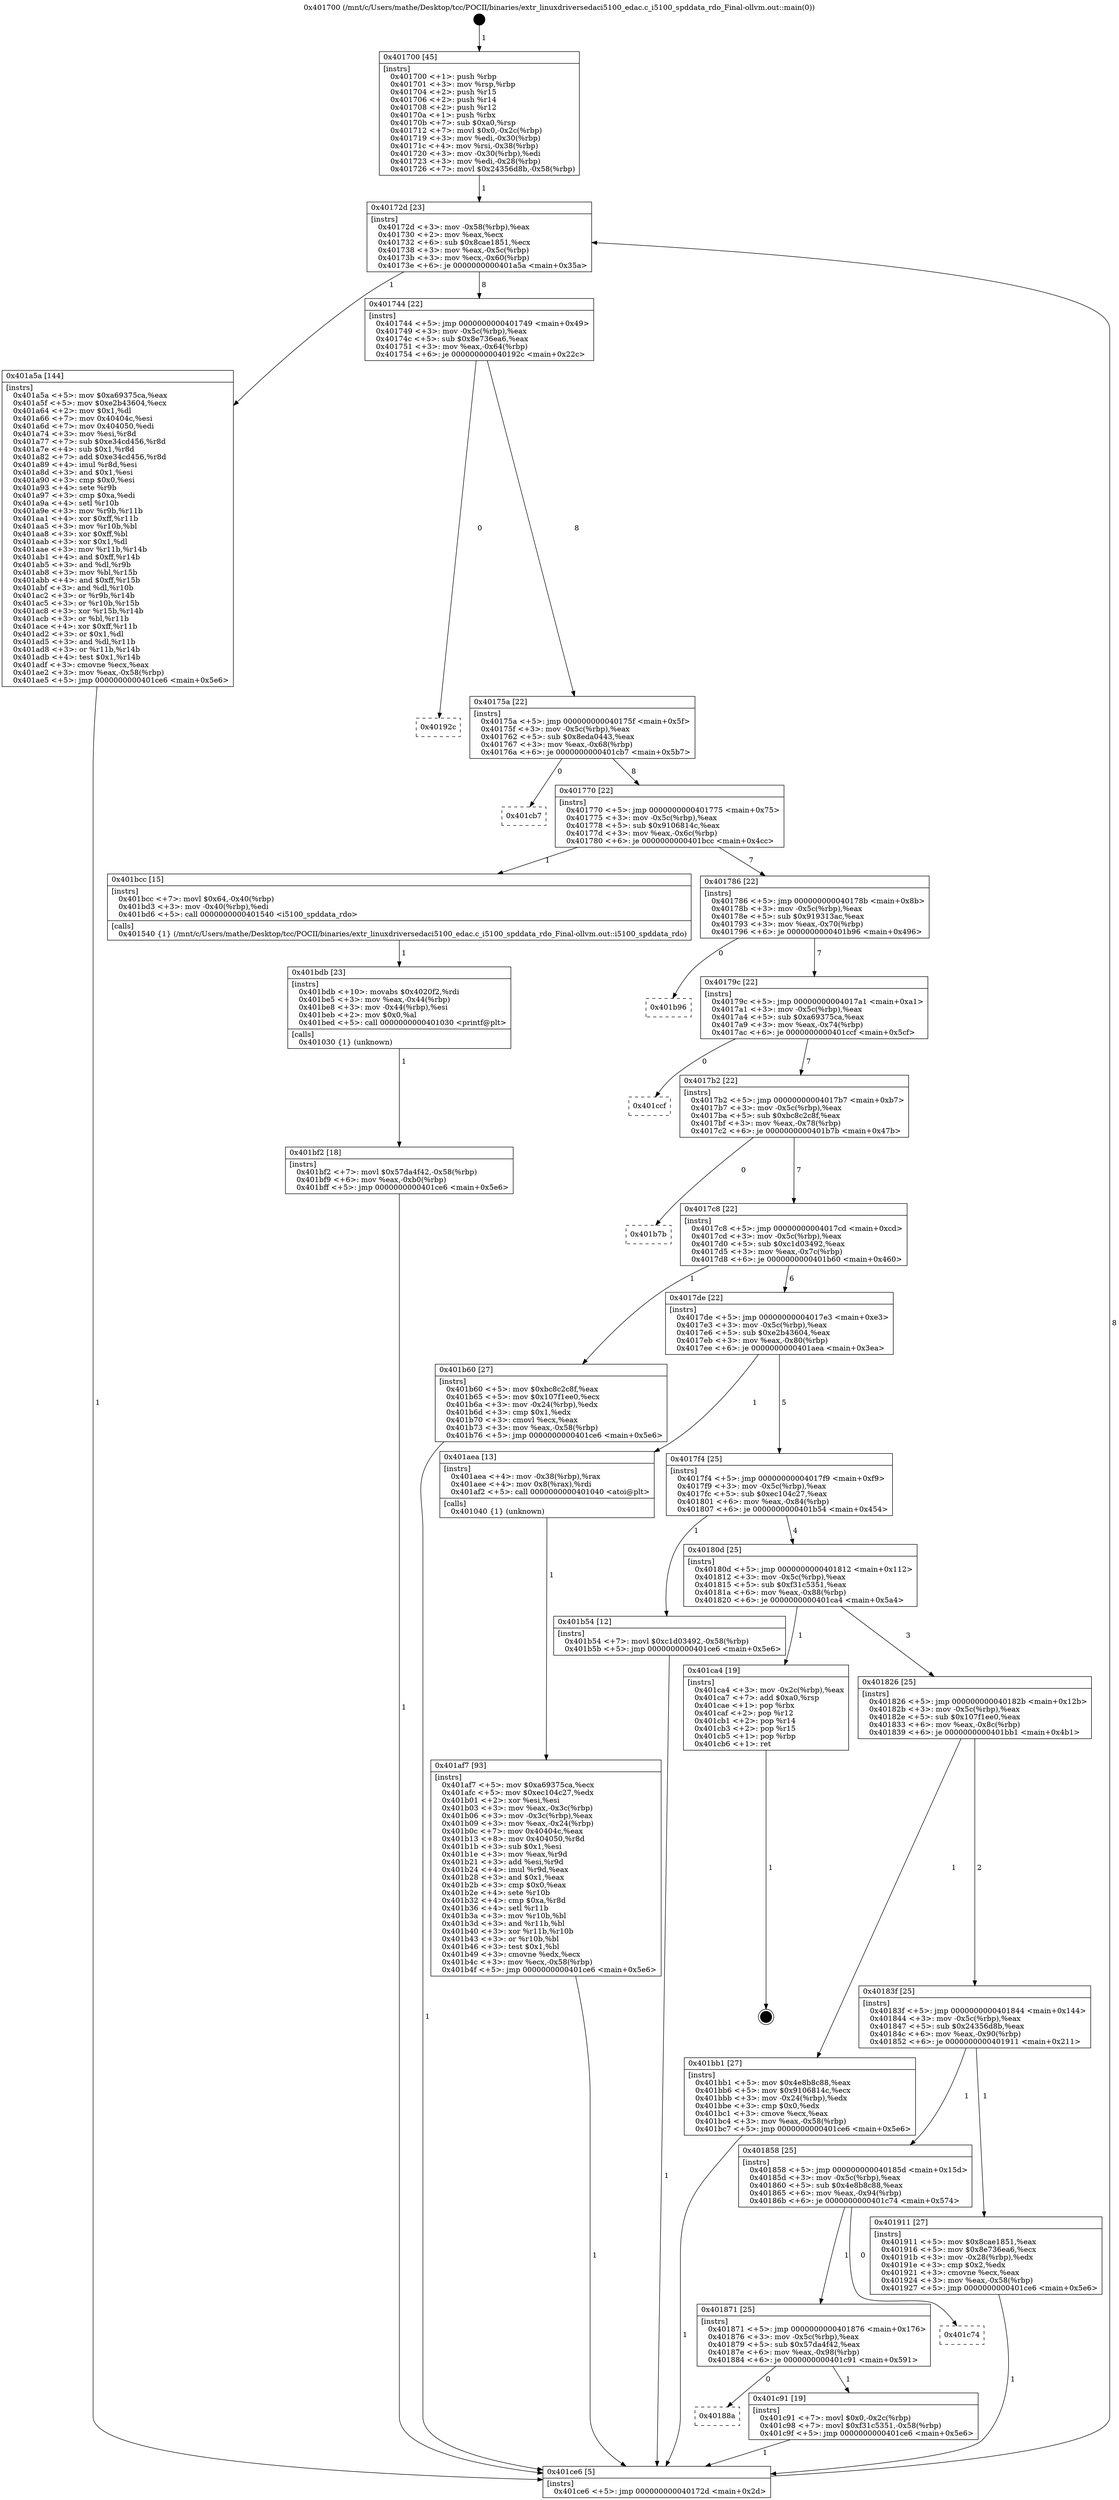 digraph "0x401700" {
  label = "0x401700 (/mnt/c/Users/mathe/Desktop/tcc/POCII/binaries/extr_linuxdriversedaci5100_edac.c_i5100_spddata_rdo_Final-ollvm.out::main(0))"
  labelloc = "t"
  node[shape=record]

  Entry [label="",width=0.3,height=0.3,shape=circle,fillcolor=black,style=filled]
  "0x40172d" [label="{
     0x40172d [23]\l
     | [instrs]\l
     &nbsp;&nbsp;0x40172d \<+3\>: mov -0x58(%rbp),%eax\l
     &nbsp;&nbsp;0x401730 \<+2\>: mov %eax,%ecx\l
     &nbsp;&nbsp;0x401732 \<+6\>: sub $0x8cae1851,%ecx\l
     &nbsp;&nbsp;0x401738 \<+3\>: mov %eax,-0x5c(%rbp)\l
     &nbsp;&nbsp;0x40173b \<+3\>: mov %ecx,-0x60(%rbp)\l
     &nbsp;&nbsp;0x40173e \<+6\>: je 0000000000401a5a \<main+0x35a\>\l
  }"]
  "0x401a5a" [label="{
     0x401a5a [144]\l
     | [instrs]\l
     &nbsp;&nbsp;0x401a5a \<+5\>: mov $0xa69375ca,%eax\l
     &nbsp;&nbsp;0x401a5f \<+5\>: mov $0xe2b43604,%ecx\l
     &nbsp;&nbsp;0x401a64 \<+2\>: mov $0x1,%dl\l
     &nbsp;&nbsp;0x401a66 \<+7\>: mov 0x40404c,%esi\l
     &nbsp;&nbsp;0x401a6d \<+7\>: mov 0x404050,%edi\l
     &nbsp;&nbsp;0x401a74 \<+3\>: mov %esi,%r8d\l
     &nbsp;&nbsp;0x401a77 \<+7\>: sub $0xe34cd456,%r8d\l
     &nbsp;&nbsp;0x401a7e \<+4\>: sub $0x1,%r8d\l
     &nbsp;&nbsp;0x401a82 \<+7\>: add $0xe34cd456,%r8d\l
     &nbsp;&nbsp;0x401a89 \<+4\>: imul %r8d,%esi\l
     &nbsp;&nbsp;0x401a8d \<+3\>: and $0x1,%esi\l
     &nbsp;&nbsp;0x401a90 \<+3\>: cmp $0x0,%esi\l
     &nbsp;&nbsp;0x401a93 \<+4\>: sete %r9b\l
     &nbsp;&nbsp;0x401a97 \<+3\>: cmp $0xa,%edi\l
     &nbsp;&nbsp;0x401a9a \<+4\>: setl %r10b\l
     &nbsp;&nbsp;0x401a9e \<+3\>: mov %r9b,%r11b\l
     &nbsp;&nbsp;0x401aa1 \<+4\>: xor $0xff,%r11b\l
     &nbsp;&nbsp;0x401aa5 \<+3\>: mov %r10b,%bl\l
     &nbsp;&nbsp;0x401aa8 \<+3\>: xor $0xff,%bl\l
     &nbsp;&nbsp;0x401aab \<+3\>: xor $0x1,%dl\l
     &nbsp;&nbsp;0x401aae \<+3\>: mov %r11b,%r14b\l
     &nbsp;&nbsp;0x401ab1 \<+4\>: and $0xff,%r14b\l
     &nbsp;&nbsp;0x401ab5 \<+3\>: and %dl,%r9b\l
     &nbsp;&nbsp;0x401ab8 \<+3\>: mov %bl,%r15b\l
     &nbsp;&nbsp;0x401abb \<+4\>: and $0xff,%r15b\l
     &nbsp;&nbsp;0x401abf \<+3\>: and %dl,%r10b\l
     &nbsp;&nbsp;0x401ac2 \<+3\>: or %r9b,%r14b\l
     &nbsp;&nbsp;0x401ac5 \<+3\>: or %r10b,%r15b\l
     &nbsp;&nbsp;0x401ac8 \<+3\>: xor %r15b,%r14b\l
     &nbsp;&nbsp;0x401acb \<+3\>: or %bl,%r11b\l
     &nbsp;&nbsp;0x401ace \<+4\>: xor $0xff,%r11b\l
     &nbsp;&nbsp;0x401ad2 \<+3\>: or $0x1,%dl\l
     &nbsp;&nbsp;0x401ad5 \<+3\>: and %dl,%r11b\l
     &nbsp;&nbsp;0x401ad8 \<+3\>: or %r11b,%r14b\l
     &nbsp;&nbsp;0x401adb \<+4\>: test $0x1,%r14b\l
     &nbsp;&nbsp;0x401adf \<+3\>: cmovne %ecx,%eax\l
     &nbsp;&nbsp;0x401ae2 \<+3\>: mov %eax,-0x58(%rbp)\l
     &nbsp;&nbsp;0x401ae5 \<+5\>: jmp 0000000000401ce6 \<main+0x5e6\>\l
  }"]
  "0x401744" [label="{
     0x401744 [22]\l
     | [instrs]\l
     &nbsp;&nbsp;0x401744 \<+5\>: jmp 0000000000401749 \<main+0x49\>\l
     &nbsp;&nbsp;0x401749 \<+3\>: mov -0x5c(%rbp),%eax\l
     &nbsp;&nbsp;0x40174c \<+5\>: sub $0x8e736ea6,%eax\l
     &nbsp;&nbsp;0x401751 \<+3\>: mov %eax,-0x64(%rbp)\l
     &nbsp;&nbsp;0x401754 \<+6\>: je 000000000040192c \<main+0x22c\>\l
  }"]
  Exit [label="",width=0.3,height=0.3,shape=circle,fillcolor=black,style=filled,peripheries=2]
  "0x40192c" [label="{
     0x40192c\l
  }", style=dashed]
  "0x40175a" [label="{
     0x40175a [22]\l
     | [instrs]\l
     &nbsp;&nbsp;0x40175a \<+5\>: jmp 000000000040175f \<main+0x5f\>\l
     &nbsp;&nbsp;0x40175f \<+3\>: mov -0x5c(%rbp),%eax\l
     &nbsp;&nbsp;0x401762 \<+5\>: sub $0x8eda0443,%eax\l
     &nbsp;&nbsp;0x401767 \<+3\>: mov %eax,-0x68(%rbp)\l
     &nbsp;&nbsp;0x40176a \<+6\>: je 0000000000401cb7 \<main+0x5b7\>\l
  }"]
  "0x40188a" [label="{
     0x40188a\l
  }", style=dashed]
  "0x401cb7" [label="{
     0x401cb7\l
  }", style=dashed]
  "0x401770" [label="{
     0x401770 [22]\l
     | [instrs]\l
     &nbsp;&nbsp;0x401770 \<+5\>: jmp 0000000000401775 \<main+0x75\>\l
     &nbsp;&nbsp;0x401775 \<+3\>: mov -0x5c(%rbp),%eax\l
     &nbsp;&nbsp;0x401778 \<+5\>: sub $0x9106814c,%eax\l
     &nbsp;&nbsp;0x40177d \<+3\>: mov %eax,-0x6c(%rbp)\l
     &nbsp;&nbsp;0x401780 \<+6\>: je 0000000000401bcc \<main+0x4cc\>\l
  }"]
  "0x401c91" [label="{
     0x401c91 [19]\l
     | [instrs]\l
     &nbsp;&nbsp;0x401c91 \<+7\>: movl $0x0,-0x2c(%rbp)\l
     &nbsp;&nbsp;0x401c98 \<+7\>: movl $0xf31c5351,-0x58(%rbp)\l
     &nbsp;&nbsp;0x401c9f \<+5\>: jmp 0000000000401ce6 \<main+0x5e6\>\l
  }"]
  "0x401bcc" [label="{
     0x401bcc [15]\l
     | [instrs]\l
     &nbsp;&nbsp;0x401bcc \<+7\>: movl $0x64,-0x40(%rbp)\l
     &nbsp;&nbsp;0x401bd3 \<+3\>: mov -0x40(%rbp),%edi\l
     &nbsp;&nbsp;0x401bd6 \<+5\>: call 0000000000401540 \<i5100_spddata_rdo\>\l
     | [calls]\l
     &nbsp;&nbsp;0x401540 \{1\} (/mnt/c/Users/mathe/Desktop/tcc/POCII/binaries/extr_linuxdriversedaci5100_edac.c_i5100_spddata_rdo_Final-ollvm.out::i5100_spddata_rdo)\l
  }"]
  "0x401786" [label="{
     0x401786 [22]\l
     | [instrs]\l
     &nbsp;&nbsp;0x401786 \<+5\>: jmp 000000000040178b \<main+0x8b\>\l
     &nbsp;&nbsp;0x40178b \<+3\>: mov -0x5c(%rbp),%eax\l
     &nbsp;&nbsp;0x40178e \<+5\>: sub $0x919313ac,%eax\l
     &nbsp;&nbsp;0x401793 \<+3\>: mov %eax,-0x70(%rbp)\l
     &nbsp;&nbsp;0x401796 \<+6\>: je 0000000000401b96 \<main+0x496\>\l
  }"]
  "0x401871" [label="{
     0x401871 [25]\l
     | [instrs]\l
     &nbsp;&nbsp;0x401871 \<+5\>: jmp 0000000000401876 \<main+0x176\>\l
     &nbsp;&nbsp;0x401876 \<+3\>: mov -0x5c(%rbp),%eax\l
     &nbsp;&nbsp;0x401879 \<+5\>: sub $0x57da4f42,%eax\l
     &nbsp;&nbsp;0x40187e \<+6\>: mov %eax,-0x98(%rbp)\l
     &nbsp;&nbsp;0x401884 \<+6\>: je 0000000000401c91 \<main+0x591\>\l
  }"]
  "0x401b96" [label="{
     0x401b96\l
  }", style=dashed]
  "0x40179c" [label="{
     0x40179c [22]\l
     | [instrs]\l
     &nbsp;&nbsp;0x40179c \<+5\>: jmp 00000000004017a1 \<main+0xa1\>\l
     &nbsp;&nbsp;0x4017a1 \<+3\>: mov -0x5c(%rbp),%eax\l
     &nbsp;&nbsp;0x4017a4 \<+5\>: sub $0xa69375ca,%eax\l
     &nbsp;&nbsp;0x4017a9 \<+3\>: mov %eax,-0x74(%rbp)\l
     &nbsp;&nbsp;0x4017ac \<+6\>: je 0000000000401ccf \<main+0x5cf\>\l
  }"]
  "0x401c74" [label="{
     0x401c74\l
  }", style=dashed]
  "0x401ccf" [label="{
     0x401ccf\l
  }", style=dashed]
  "0x4017b2" [label="{
     0x4017b2 [22]\l
     | [instrs]\l
     &nbsp;&nbsp;0x4017b2 \<+5\>: jmp 00000000004017b7 \<main+0xb7\>\l
     &nbsp;&nbsp;0x4017b7 \<+3\>: mov -0x5c(%rbp),%eax\l
     &nbsp;&nbsp;0x4017ba \<+5\>: sub $0xbc8c2c8f,%eax\l
     &nbsp;&nbsp;0x4017bf \<+3\>: mov %eax,-0x78(%rbp)\l
     &nbsp;&nbsp;0x4017c2 \<+6\>: je 0000000000401b7b \<main+0x47b\>\l
  }"]
  "0x401bf2" [label="{
     0x401bf2 [18]\l
     | [instrs]\l
     &nbsp;&nbsp;0x401bf2 \<+7\>: movl $0x57da4f42,-0x58(%rbp)\l
     &nbsp;&nbsp;0x401bf9 \<+6\>: mov %eax,-0xb0(%rbp)\l
     &nbsp;&nbsp;0x401bff \<+5\>: jmp 0000000000401ce6 \<main+0x5e6\>\l
  }"]
  "0x401b7b" [label="{
     0x401b7b\l
  }", style=dashed]
  "0x4017c8" [label="{
     0x4017c8 [22]\l
     | [instrs]\l
     &nbsp;&nbsp;0x4017c8 \<+5\>: jmp 00000000004017cd \<main+0xcd\>\l
     &nbsp;&nbsp;0x4017cd \<+3\>: mov -0x5c(%rbp),%eax\l
     &nbsp;&nbsp;0x4017d0 \<+5\>: sub $0xc1d03492,%eax\l
     &nbsp;&nbsp;0x4017d5 \<+3\>: mov %eax,-0x7c(%rbp)\l
     &nbsp;&nbsp;0x4017d8 \<+6\>: je 0000000000401b60 \<main+0x460\>\l
  }"]
  "0x401bdb" [label="{
     0x401bdb [23]\l
     | [instrs]\l
     &nbsp;&nbsp;0x401bdb \<+10\>: movabs $0x4020f2,%rdi\l
     &nbsp;&nbsp;0x401be5 \<+3\>: mov %eax,-0x44(%rbp)\l
     &nbsp;&nbsp;0x401be8 \<+3\>: mov -0x44(%rbp),%esi\l
     &nbsp;&nbsp;0x401beb \<+2\>: mov $0x0,%al\l
     &nbsp;&nbsp;0x401bed \<+5\>: call 0000000000401030 \<printf@plt\>\l
     | [calls]\l
     &nbsp;&nbsp;0x401030 \{1\} (unknown)\l
  }"]
  "0x401b60" [label="{
     0x401b60 [27]\l
     | [instrs]\l
     &nbsp;&nbsp;0x401b60 \<+5\>: mov $0xbc8c2c8f,%eax\l
     &nbsp;&nbsp;0x401b65 \<+5\>: mov $0x107f1ee0,%ecx\l
     &nbsp;&nbsp;0x401b6a \<+3\>: mov -0x24(%rbp),%edx\l
     &nbsp;&nbsp;0x401b6d \<+3\>: cmp $0x1,%edx\l
     &nbsp;&nbsp;0x401b70 \<+3\>: cmovl %ecx,%eax\l
     &nbsp;&nbsp;0x401b73 \<+3\>: mov %eax,-0x58(%rbp)\l
     &nbsp;&nbsp;0x401b76 \<+5\>: jmp 0000000000401ce6 \<main+0x5e6\>\l
  }"]
  "0x4017de" [label="{
     0x4017de [22]\l
     | [instrs]\l
     &nbsp;&nbsp;0x4017de \<+5\>: jmp 00000000004017e3 \<main+0xe3\>\l
     &nbsp;&nbsp;0x4017e3 \<+3\>: mov -0x5c(%rbp),%eax\l
     &nbsp;&nbsp;0x4017e6 \<+5\>: sub $0xe2b43604,%eax\l
     &nbsp;&nbsp;0x4017eb \<+3\>: mov %eax,-0x80(%rbp)\l
     &nbsp;&nbsp;0x4017ee \<+6\>: je 0000000000401aea \<main+0x3ea\>\l
  }"]
  "0x401af7" [label="{
     0x401af7 [93]\l
     | [instrs]\l
     &nbsp;&nbsp;0x401af7 \<+5\>: mov $0xa69375ca,%ecx\l
     &nbsp;&nbsp;0x401afc \<+5\>: mov $0xec104c27,%edx\l
     &nbsp;&nbsp;0x401b01 \<+2\>: xor %esi,%esi\l
     &nbsp;&nbsp;0x401b03 \<+3\>: mov %eax,-0x3c(%rbp)\l
     &nbsp;&nbsp;0x401b06 \<+3\>: mov -0x3c(%rbp),%eax\l
     &nbsp;&nbsp;0x401b09 \<+3\>: mov %eax,-0x24(%rbp)\l
     &nbsp;&nbsp;0x401b0c \<+7\>: mov 0x40404c,%eax\l
     &nbsp;&nbsp;0x401b13 \<+8\>: mov 0x404050,%r8d\l
     &nbsp;&nbsp;0x401b1b \<+3\>: sub $0x1,%esi\l
     &nbsp;&nbsp;0x401b1e \<+3\>: mov %eax,%r9d\l
     &nbsp;&nbsp;0x401b21 \<+3\>: add %esi,%r9d\l
     &nbsp;&nbsp;0x401b24 \<+4\>: imul %r9d,%eax\l
     &nbsp;&nbsp;0x401b28 \<+3\>: and $0x1,%eax\l
     &nbsp;&nbsp;0x401b2b \<+3\>: cmp $0x0,%eax\l
     &nbsp;&nbsp;0x401b2e \<+4\>: sete %r10b\l
     &nbsp;&nbsp;0x401b32 \<+4\>: cmp $0xa,%r8d\l
     &nbsp;&nbsp;0x401b36 \<+4\>: setl %r11b\l
     &nbsp;&nbsp;0x401b3a \<+3\>: mov %r10b,%bl\l
     &nbsp;&nbsp;0x401b3d \<+3\>: and %r11b,%bl\l
     &nbsp;&nbsp;0x401b40 \<+3\>: xor %r11b,%r10b\l
     &nbsp;&nbsp;0x401b43 \<+3\>: or %r10b,%bl\l
     &nbsp;&nbsp;0x401b46 \<+3\>: test $0x1,%bl\l
     &nbsp;&nbsp;0x401b49 \<+3\>: cmovne %edx,%ecx\l
     &nbsp;&nbsp;0x401b4c \<+3\>: mov %ecx,-0x58(%rbp)\l
     &nbsp;&nbsp;0x401b4f \<+5\>: jmp 0000000000401ce6 \<main+0x5e6\>\l
  }"]
  "0x401aea" [label="{
     0x401aea [13]\l
     | [instrs]\l
     &nbsp;&nbsp;0x401aea \<+4\>: mov -0x38(%rbp),%rax\l
     &nbsp;&nbsp;0x401aee \<+4\>: mov 0x8(%rax),%rdi\l
     &nbsp;&nbsp;0x401af2 \<+5\>: call 0000000000401040 \<atoi@plt\>\l
     | [calls]\l
     &nbsp;&nbsp;0x401040 \{1\} (unknown)\l
  }"]
  "0x4017f4" [label="{
     0x4017f4 [25]\l
     | [instrs]\l
     &nbsp;&nbsp;0x4017f4 \<+5\>: jmp 00000000004017f9 \<main+0xf9\>\l
     &nbsp;&nbsp;0x4017f9 \<+3\>: mov -0x5c(%rbp),%eax\l
     &nbsp;&nbsp;0x4017fc \<+5\>: sub $0xec104c27,%eax\l
     &nbsp;&nbsp;0x401801 \<+6\>: mov %eax,-0x84(%rbp)\l
     &nbsp;&nbsp;0x401807 \<+6\>: je 0000000000401b54 \<main+0x454\>\l
  }"]
  "0x401700" [label="{
     0x401700 [45]\l
     | [instrs]\l
     &nbsp;&nbsp;0x401700 \<+1\>: push %rbp\l
     &nbsp;&nbsp;0x401701 \<+3\>: mov %rsp,%rbp\l
     &nbsp;&nbsp;0x401704 \<+2\>: push %r15\l
     &nbsp;&nbsp;0x401706 \<+2\>: push %r14\l
     &nbsp;&nbsp;0x401708 \<+2\>: push %r12\l
     &nbsp;&nbsp;0x40170a \<+1\>: push %rbx\l
     &nbsp;&nbsp;0x40170b \<+7\>: sub $0xa0,%rsp\l
     &nbsp;&nbsp;0x401712 \<+7\>: movl $0x0,-0x2c(%rbp)\l
     &nbsp;&nbsp;0x401719 \<+3\>: mov %edi,-0x30(%rbp)\l
     &nbsp;&nbsp;0x40171c \<+4\>: mov %rsi,-0x38(%rbp)\l
     &nbsp;&nbsp;0x401720 \<+3\>: mov -0x30(%rbp),%edi\l
     &nbsp;&nbsp;0x401723 \<+3\>: mov %edi,-0x28(%rbp)\l
     &nbsp;&nbsp;0x401726 \<+7\>: movl $0x24356d8b,-0x58(%rbp)\l
  }"]
  "0x401b54" [label="{
     0x401b54 [12]\l
     | [instrs]\l
     &nbsp;&nbsp;0x401b54 \<+7\>: movl $0xc1d03492,-0x58(%rbp)\l
     &nbsp;&nbsp;0x401b5b \<+5\>: jmp 0000000000401ce6 \<main+0x5e6\>\l
  }"]
  "0x40180d" [label="{
     0x40180d [25]\l
     | [instrs]\l
     &nbsp;&nbsp;0x40180d \<+5\>: jmp 0000000000401812 \<main+0x112\>\l
     &nbsp;&nbsp;0x401812 \<+3\>: mov -0x5c(%rbp),%eax\l
     &nbsp;&nbsp;0x401815 \<+5\>: sub $0xf31c5351,%eax\l
     &nbsp;&nbsp;0x40181a \<+6\>: mov %eax,-0x88(%rbp)\l
     &nbsp;&nbsp;0x401820 \<+6\>: je 0000000000401ca4 \<main+0x5a4\>\l
  }"]
  "0x401ce6" [label="{
     0x401ce6 [5]\l
     | [instrs]\l
     &nbsp;&nbsp;0x401ce6 \<+5\>: jmp 000000000040172d \<main+0x2d\>\l
  }"]
  "0x401ca4" [label="{
     0x401ca4 [19]\l
     | [instrs]\l
     &nbsp;&nbsp;0x401ca4 \<+3\>: mov -0x2c(%rbp),%eax\l
     &nbsp;&nbsp;0x401ca7 \<+7\>: add $0xa0,%rsp\l
     &nbsp;&nbsp;0x401cae \<+1\>: pop %rbx\l
     &nbsp;&nbsp;0x401caf \<+2\>: pop %r12\l
     &nbsp;&nbsp;0x401cb1 \<+2\>: pop %r14\l
     &nbsp;&nbsp;0x401cb3 \<+2\>: pop %r15\l
     &nbsp;&nbsp;0x401cb5 \<+1\>: pop %rbp\l
     &nbsp;&nbsp;0x401cb6 \<+1\>: ret\l
  }"]
  "0x401826" [label="{
     0x401826 [25]\l
     | [instrs]\l
     &nbsp;&nbsp;0x401826 \<+5\>: jmp 000000000040182b \<main+0x12b\>\l
     &nbsp;&nbsp;0x40182b \<+3\>: mov -0x5c(%rbp),%eax\l
     &nbsp;&nbsp;0x40182e \<+5\>: sub $0x107f1ee0,%eax\l
     &nbsp;&nbsp;0x401833 \<+6\>: mov %eax,-0x8c(%rbp)\l
     &nbsp;&nbsp;0x401839 \<+6\>: je 0000000000401bb1 \<main+0x4b1\>\l
  }"]
  "0x401858" [label="{
     0x401858 [25]\l
     | [instrs]\l
     &nbsp;&nbsp;0x401858 \<+5\>: jmp 000000000040185d \<main+0x15d\>\l
     &nbsp;&nbsp;0x40185d \<+3\>: mov -0x5c(%rbp),%eax\l
     &nbsp;&nbsp;0x401860 \<+5\>: sub $0x4e8b8c88,%eax\l
     &nbsp;&nbsp;0x401865 \<+6\>: mov %eax,-0x94(%rbp)\l
     &nbsp;&nbsp;0x40186b \<+6\>: je 0000000000401c74 \<main+0x574\>\l
  }"]
  "0x401bb1" [label="{
     0x401bb1 [27]\l
     | [instrs]\l
     &nbsp;&nbsp;0x401bb1 \<+5\>: mov $0x4e8b8c88,%eax\l
     &nbsp;&nbsp;0x401bb6 \<+5\>: mov $0x9106814c,%ecx\l
     &nbsp;&nbsp;0x401bbb \<+3\>: mov -0x24(%rbp),%edx\l
     &nbsp;&nbsp;0x401bbe \<+3\>: cmp $0x0,%edx\l
     &nbsp;&nbsp;0x401bc1 \<+3\>: cmove %ecx,%eax\l
     &nbsp;&nbsp;0x401bc4 \<+3\>: mov %eax,-0x58(%rbp)\l
     &nbsp;&nbsp;0x401bc7 \<+5\>: jmp 0000000000401ce6 \<main+0x5e6\>\l
  }"]
  "0x40183f" [label="{
     0x40183f [25]\l
     | [instrs]\l
     &nbsp;&nbsp;0x40183f \<+5\>: jmp 0000000000401844 \<main+0x144\>\l
     &nbsp;&nbsp;0x401844 \<+3\>: mov -0x5c(%rbp),%eax\l
     &nbsp;&nbsp;0x401847 \<+5\>: sub $0x24356d8b,%eax\l
     &nbsp;&nbsp;0x40184c \<+6\>: mov %eax,-0x90(%rbp)\l
     &nbsp;&nbsp;0x401852 \<+6\>: je 0000000000401911 \<main+0x211\>\l
  }"]
  "0x401911" [label="{
     0x401911 [27]\l
     | [instrs]\l
     &nbsp;&nbsp;0x401911 \<+5\>: mov $0x8cae1851,%eax\l
     &nbsp;&nbsp;0x401916 \<+5\>: mov $0x8e736ea6,%ecx\l
     &nbsp;&nbsp;0x40191b \<+3\>: mov -0x28(%rbp),%edx\l
     &nbsp;&nbsp;0x40191e \<+3\>: cmp $0x2,%edx\l
     &nbsp;&nbsp;0x401921 \<+3\>: cmovne %ecx,%eax\l
     &nbsp;&nbsp;0x401924 \<+3\>: mov %eax,-0x58(%rbp)\l
     &nbsp;&nbsp;0x401927 \<+5\>: jmp 0000000000401ce6 \<main+0x5e6\>\l
  }"]
  Entry -> "0x401700" [label=" 1"]
  "0x40172d" -> "0x401a5a" [label=" 1"]
  "0x40172d" -> "0x401744" [label=" 8"]
  "0x401ca4" -> Exit [label=" 1"]
  "0x401744" -> "0x40192c" [label=" 0"]
  "0x401744" -> "0x40175a" [label=" 8"]
  "0x401c91" -> "0x401ce6" [label=" 1"]
  "0x40175a" -> "0x401cb7" [label=" 0"]
  "0x40175a" -> "0x401770" [label=" 8"]
  "0x401871" -> "0x40188a" [label=" 0"]
  "0x401770" -> "0x401bcc" [label=" 1"]
  "0x401770" -> "0x401786" [label=" 7"]
  "0x401871" -> "0x401c91" [label=" 1"]
  "0x401786" -> "0x401b96" [label=" 0"]
  "0x401786" -> "0x40179c" [label=" 7"]
  "0x401858" -> "0x401871" [label=" 1"]
  "0x40179c" -> "0x401ccf" [label=" 0"]
  "0x40179c" -> "0x4017b2" [label=" 7"]
  "0x401858" -> "0x401c74" [label=" 0"]
  "0x4017b2" -> "0x401b7b" [label=" 0"]
  "0x4017b2" -> "0x4017c8" [label=" 7"]
  "0x401bf2" -> "0x401ce6" [label=" 1"]
  "0x4017c8" -> "0x401b60" [label=" 1"]
  "0x4017c8" -> "0x4017de" [label=" 6"]
  "0x401bdb" -> "0x401bf2" [label=" 1"]
  "0x4017de" -> "0x401aea" [label=" 1"]
  "0x4017de" -> "0x4017f4" [label=" 5"]
  "0x401bcc" -> "0x401bdb" [label=" 1"]
  "0x4017f4" -> "0x401b54" [label=" 1"]
  "0x4017f4" -> "0x40180d" [label=" 4"]
  "0x401bb1" -> "0x401ce6" [label=" 1"]
  "0x40180d" -> "0x401ca4" [label=" 1"]
  "0x40180d" -> "0x401826" [label=" 3"]
  "0x401b60" -> "0x401ce6" [label=" 1"]
  "0x401826" -> "0x401bb1" [label=" 1"]
  "0x401826" -> "0x40183f" [label=" 2"]
  "0x401b54" -> "0x401ce6" [label=" 1"]
  "0x40183f" -> "0x401911" [label=" 1"]
  "0x40183f" -> "0x401858" [label=" 1"]
  "0x401911" -> "0x401ce6" [label=" 1"]
  "0x401700" -> "0x40172d" [label=" 1"]
  "0x401ce6" -> "0x40172d" [label=" 8"]
  "0x401a5a" -> "0x401ce6" [label=" 1"]
  "0x401aea" -> "0x401af7" [label=" 1"]
  "0x401af7" -> "0x401ce6" [label=" 1"]
}
